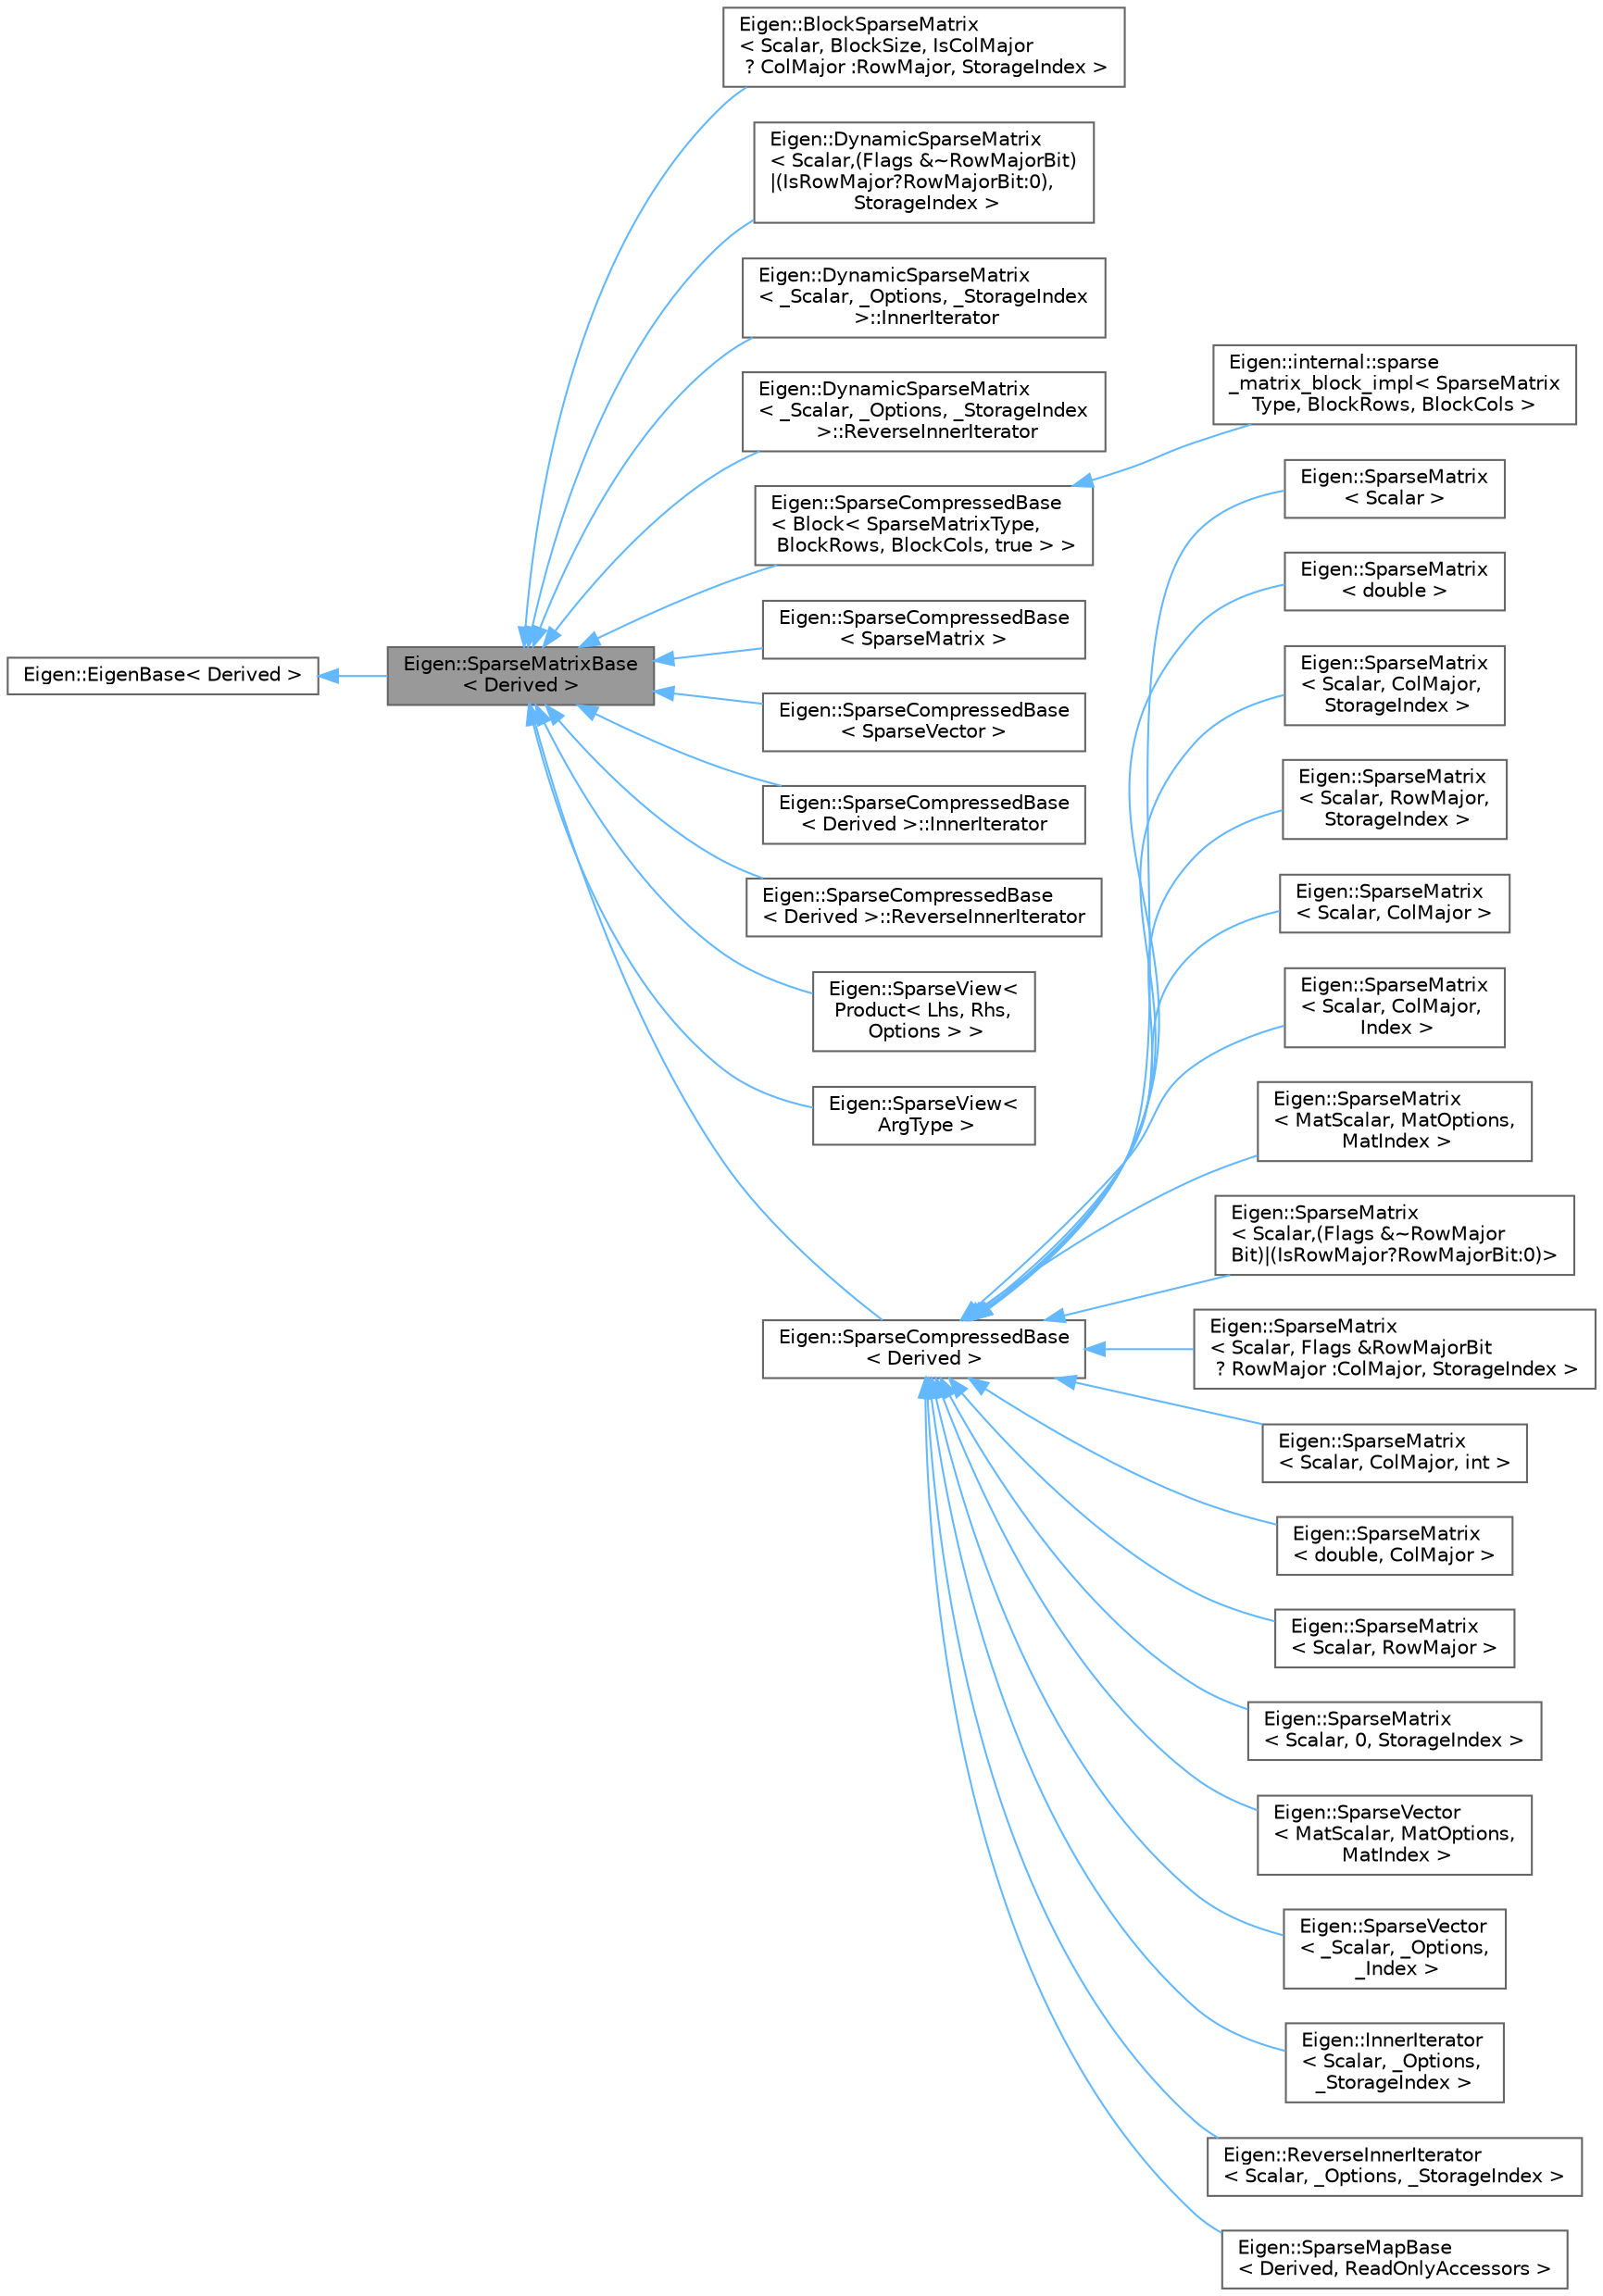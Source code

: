 digraph "Eigen::SparseMatrixBase&lt; Derived &gt;"
{
 // LATEX_PDF_SIZE
  bgcolor="transparent";
  edge [fontname=Helvetica,fontsize=10,labelfontname=Helvetica,labelfontsize=10];
  node [fontname=Helvetica,fontsize=10,shape=box,height=0.2,width=0.4];
  rankdir="LR";
  Node1 [id="Node000001",label="Eigen::SparseMatrixBase\l\< Derived \>",height=0.2,width=0.4,color="gray40", fillcolor="grey60", style="filled", fontcolor="black",tooltip="Base class of any sparse matrices or sparse expressions"];
  Node2 -> Node1 [id="edge33_Node000001_Node000002",dir="back",color="steelblue1",style="solid",tooltip=" "];
  Node2 [id="Node000002",label="Eigen::EigenBase\< Derived \>",height=0.2,width=0.4,color="gray40", fillcolor="white", style="filled",URL="$struct_eigen_1_1_eigen_base.html",tooltip=" "];
  Node1 -> Node3 [id="edge34_Node000001_Node000003",dir="back",color="steelblue1",style="solid",tooltip=" "];
  Node3 [id="Node000003",label="Eigen::BlockSparseMatrix\l\< Scalar, BlockSize, IsColMajor\l ? ColMajor :RowMajor, StorageIndex \>",height=0.2,width=0.4,color="gray40", fillcolor="white", style="filled",URL="$class_eigen_1_1_block_sparse_matrix.html",tooltip=" "];
  Node1 -> Node4 [id="edge35_Node000001_Node000004",dir="back",color="steelblue1",style="solid",tooltip=" "];
  Node4 [id="Node000004",label="Eigen::DynamicSparseMatrix\l\< Scalar,(Flags &~RowMajorBit)\l\|(IsRowMajor?RowMajorBit:0),\l StorageIndex \>",height=0.2,width=0.4,color="gray40", fillcolor="white", style="filled",URL="$class_eigen_1_1_dynamic_sparse_matrix.html",tooltip=" "];
  Node1 -> Node5 [id="edge36_Node000001_Node000005",dir="back",color="steelblue1",style="solid",tooltip=" "];
  Node5 [id="Node000005",label="Eigen::DynamicSparseMatrix\l\< _Scalar, _Options, _StorageIndex\l \>::InnerIterator",height=0.2,width=0.4,color="gray40", fillcolor="white", style="filled",URL="$class_eigen_1_1_dynamic_sparse_matrix_1_1_inner_iterator.html",tooltip=" "];
  Node1 -> Node6 [id="edge37_Node000001_Node000006",dir="back",color="steelblue1",style="solid",tooltip=" "];
  Node6 [id="Node000006",label="Eigen::DynamicSparseMatrix\l\< _Scalar, _Options, _StorageIndex\l \>::ReverseInnerIterator",height=0.2,width=0.4,color="gray40", fillcolor="white", style="filled",URL="$class_eigen_1_1_dynamic_sparse_matrix_1_1_reverse_inner_iterator.html",tooltip=" "];
  Node1 -> Node7 [id="edge38_Node000001_Node000007",dir="back",color="steelblue1",style="solid",tooltip=" "];
  Node7 [id="Node000007",label="Eigen::SparseCompressedBase\l\< Block\< SparseMatrixType,\l BlockRows, BlockCols, true \> \>",height=0.2,width=0.4,color="gray40", fillcolor="white", style="filled",URL="$class_eigen_1_1_sparse_compressed_base.html",tooltip=" "];
  Node7 -> Node8 [id="edge39_Node000007_Node000008",dir="back",color="steelblue1",style="solid",tooltip=" "];
  Node8 [id="Node000008",label="Eigen::internal::sparse\l_matrix_block_impl\< SparseMatrix\lType, BlockRows, BlockCols \>",height=0.2,width=0.4,color="gray40", fillcolor="white", style="filled",URL="$class_eigen_1_1internal_1_1sparse__matrix__block__impl.html",tooltip=" "];
  Node1 -> Node9 [id="edge40_Node000001_Node000009",dir="back",color="steelblue1",style="solid",tooltip=" "];
  Node9 [id="Node000009",label="Eigen::SparseCompressedBase\l\< SparseMatrix \>",height=0.2,width=0.4,color="gray40", fillcolor="white", style="filled",URL="$class_eigen_1_1_sparse_compressed_base.html",tooltip=" "];
  Node1 -> Node10 [id="edge41_Node000001_Node000010",dir="back",color="steelblue1",style="solid",tooltip=" "];
  Node10 [id="Node000010",label="Eigen::SparseCompressedBase\l\< SparseVector \>",height=0.2,width=0.4,color="gray40", fillcolor="white", style="filled",URL="$class_eigen_1_1_sparse_compressed_base.html",tooltip=" "];
  Node1 -> Node11 [id="edge42_Node000001_Node000011",dir="back",color="steelblue1",style="solid",tooltip=" "];
  Node11 [id="Node000011",label="Eigen::SparseCompressedBase\l\< Derived \>::InnerIterator",height=0.2,width=0.4,color="gray40", fillcolor="white", style="filled",URL="$class_eigen_1_1_sparse_compressed_base_1_1_inner_iterator.html",tooltip=" "];
  Node1 -> Node12 [id="edge43_Node000001_Node000012",dir="back",color="steelblue1",style="solid",tooltip=" "];
  Node12 [id="Node000012",label="Eigen::SparseCompressedBase\l\< Derived \>::ReverseInnerIterator",height=0.2,width=0.4,color="gray40", fillcolor="white", style="filled",URL="$class_eigen_1_1_sparse_compressed_base_1_1_reverse_inner_iterator.html",tooltip=" "];
  Node1 -> Node13 [id="edge44_Node000001_Node000013",dir="back",color="steelblue1",style="solid",tooltip=" "];
  Node13 [id="Node000013",label="Eigen::SparseView\<\l Product\< Lhs, Rhs,\l Options \> \>",height=0.2,width=0.4,color="gray40", fillcolor="white", style="filled",URL="$class_eigen_1_1_sparse_view.html",tooltip=" "];
  Node1 -> Node14 [id="edge45_Node000001_Node000014",dir="back",color="steelblue1",style="solid",tooltip=" "];
  Node14 [id="Node000014",label="Eigen::SparseView\<\l ArgType \>",height=0.2,width=0.4,color="gray40", fillcolor="white", style="filled",URL="$class_eigen_1_1_sparse_view.html",tooltip=" "];
  Node1 -> Node15 [id="edge46_Node000001_Node000015",dir="back",color="steelblue1",style="solid",tooltip=" "];
  Node15 [id="Node000015",label="Eigen::SparseCompressedBase\l\< Derived \>",height=0.2,width=0.4,color="gray40", fillcolor="white", style="filled",URL="$class_eigen_1_1_sparse_compressed_base.html",tooltip="Common base class for sparse [compressed]-{row|column}-storage format."];
  Node15 -> Node16 [id="edge47_Node000015_Node000016",dir="back",color="steelblue1",style="solid",tooltip=" "];
  Node16 [id="Node000016",label="Eigen::SparseMatrix\l\< Scalar \>",height=0.2,width=0.4,color="gray40", fillcolor="white", style="filled",URL="$class_eigen_1_1_sparse_matrix.html",tooltip=" "];
  Node15 -> Node17 [id="edge48_Node000015_Node000017",dir="back",color="steelblue1",style="solid",tooltip=" "];
  Node17 [id="Node000017",label="Eigen::SparseMatrix\l\< double \>",height=0.2,width=0.4,color="gray40", fillcolor="white", style="filled",URL="$class_eigen_1_1_sparse_matrix.html",tooltip=" "];
  Node15 -> Node18 [id="edge49_Node000015_Node000018",dir="back",color="steelblue1",style="solid",tooltip=" "];
  Node18 [id="Node000018",label="Eigen::SparseMatrix\l\< Scalar, ColMajor,\l StorageIndex \>",height=0.2,width=0.4,color="gray40", fillcolor="white", style="filled",URL="$class_eigen_1_1_sparse_matrix.html",tooltip=" "];
  Node15 -> Node19 [id="edge50_Node000015_Node000019",dir="back",color="steelblue1",style="solid",tooltip=" "];
  Node19 [id="Node000019",label="Eigen::SparseMatrix\l\< Scalar, RowMajor,\l StorageIndex \>",height=0.2,width=0.4,color="gray40", fillcolor="white", style="filled",URL="$class_eigen_1_1_sparse_matrix.html",tooltip=" "];
  Node15 -> Node20 [id="edge51_Node000015_Node000020",dir="back",color="steelblue1",style="solid",tooltip=" "];
  Node20 [id="Node000020",label="Eigen::SparseMatrix\l\< Scalar, ColMajor \>",height=0.2,width=0.4,color="gray40", fillcolor="white", style="filled",URL="$class_eigen_1_1_sparse_matrix.html",tooltip=" "];
  Node15 -> Node21 [id="edge52_Node000015_Node000021",dir="back",color="steelblue1",style="solid",tooltip=" "];
  Node21 [id="Node000021",label="Eigen::SparseMatrix\l\< Scalar, ColMajor,\l Index \>",height=0.2,width=0.4,color="gray40", fillcolor="white", style="filled",URL="$class_eigen_1_1_sparse_matrix.html",tooltip=" "];
  Node15 -> Node22 [id="edge53_Node000015_Node000022",dir="back",color="steelblue1",style="solid",tooltip=" "];
  Node22 [id="Node000022",label="Eigen::SparseMatrix\l\< MatScalar, MatOptions,\l MatIndex \>",height=0.2,width=0.4,color="gray40", fillcolor="white", style="filled",URL="$class_eigen_1_1_sparse_matrix.html",tooltip=" "];
  Node15 -> Node23 [id="edge54_Node000015_Node000023",dir="back",color="steelblue1",style="solid",tooltip=" "];
  Node23 [id="Node000023",label="Eigen::SparseMatrix\l\< Scalar,(Flags &~RowMajor\lBit)\|(IsRowMajor?RowMajorBit:0)\>",height=0.2,width=0.4,color="gray40", fillcolor="white", style="filled",URL="$class_eigen_1_1_sparse_matrix.html",tooltip=" "];
  Node15 -> Node24 [id="edge55_Node000015_Node000024",dir="back",color="steelblue1",style="solid",tooltip=" "];
  Node24 [id="Node000024",label="Eigen::SparseMatrix\l\< Scalar, Flags &RowMajorBit\l ? RowMajor :ColMajor, StorageIndex \>",height=0.2,width=0.4,color="gray40", fillcolor="white", style="filled",URL="$class_eigen_1_1_sparse_matrix.html",tooltip=" "];
  Node15 -> Node25 [id="edge56_Node000015_Node000025",dir="back",color="steelblue1",style="solid",tooltip=" "];
  Node25 [id="Node000025",label="Eigen::SparseMatrix\l\< Scalar, ColMajor, int \>",height=0.2,width=0.4,color="gray40", fillcolor="white", style="filled",URL="$class_eigen_1_1_sparse_matrix.html",tooltip=" "];
  Node15 -> Node26 [id="edge57_Node000015_Node000026",dir="back",color="steelblue1",style="solid",tooltip=" "];
  Node26 [id="Node000026",label="Eigen::SparseMatrix\l\< double, ColMajor \>",height=0.2,width=0.4,color="gray40", fillcolor="white", style="filled",URL="$class_eigen_1_1_sparse_matrix.html",tooltip=" "];
  Node15 -> Node27 [id="edge58_Node000015_Node000027",dir="back",color="steelblue1",style="solid",tooltip=" "];
  Node27 [id="Node000027",label="Eigen::SparseMatrix\l\< Scalar, RowMajor \>",height=0.2,width=0.4,color="gray40", fillcolor="white", style="filled",URL="$class_eigen_1_1_sparse_matrix.html",tooltip=" "];
  Node15 -> Node28 [id="edge59_Node000015_Node000028",dir="back",color="steelblue1",style="solid",tooltip=" "];
  Node28 [id="Node000028",label="Eigen::SparseMatrix\l\< Scalar, 0, StorageIndex \>",height=0.2,width=0.4,color="gray40", fillcolor="white", style="filled",URL="$class_eigen_1_1_sparse_matrix.html",tooltip=" "];
  Node15 -> Node29 [id="edge60_Node000015_Node000029",dir="back",color="steelblue1",style="solid",tooltip=" "];
  Node29 [id="Node000029",label="Eigen::SparseVector\l\< MatScalar, MatOptions,\l MatIndex \>",height=0.2,width=0.4,color="gray40", fillcolor="white", style="filled",URL="$class_eigen_1_1_sparse_vector.html",tooltip=" "];
  Node15 -> Node30 [id="edge61_Node000015_Node000030",dir="back",color="steelblue1",style="solid",tooltip=" "];
  Node30 [id="Node000030",label="Eigen::SparseVector\l\< _Scalar, _Options,\l _Index \>",height=0.2,width=0.4,color="gray40", fillcolor="white", style="filled",URL="$class_eigen_1_1_sparse_vector.html",tooltip=" "];
  Node15 -> Node31 [id="edge62_Node000015_Node000031",dir="back",color="steelblue1",style="solid",tooltip=" "];
  Node31 [id="Node000031",label="Eigen::InnerIterator\l\< Scalar, _Options, \l_StorageIndex \>",height=0.2,width=0.4,color="gray40", fillcolor="white", style="filled",URL="$class_eigen_1_1_sparse_vector.html",tooltip=" "];
  Node15 -> Node32 [id="edge63_Node000015_Node000032",dir="back",color="steelblue1",style="solid",tooltip=" "];
  Node32 [id="Node000032",label="Eigen::ReverseInnerIterator\l\< Scalar, _Options, _StorageIndex \>",height=0.2,width=0.4,color="gray40", fillcolor="white", style="filled",URL="$class_eigen_1_1_sparse_vector.html",tooltip=" "];
  Node15 -> Node33 [id="edge64_Node000015_Node000033",dir="back",color="steelblue1",style="solid",tooltip=" "];
  Node33 [id="Node000033",label="Eigen::SparseMapBase\l\< Derived, ReadOnlyAccessors \>",height=0.2,width=0.4,color="gray40", fillcolor="white", style="filled",tooltip=" "];
}
